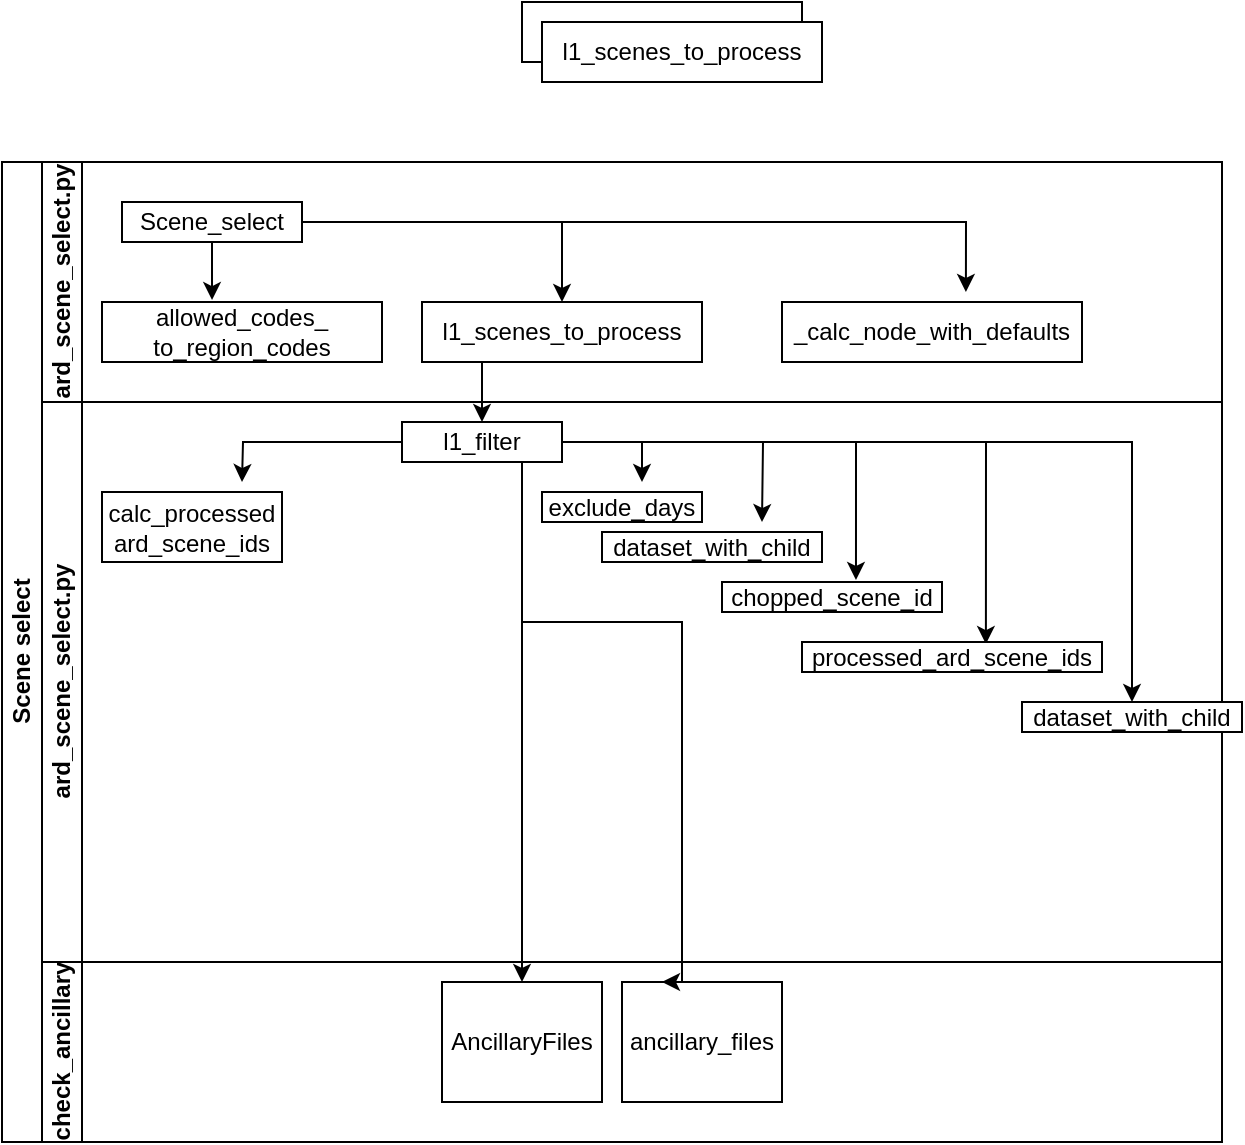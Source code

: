 <mxfile version="16.5.1" type="device"><diagram id="prtHgNgQTEPvFCAcTncT" name="Page-1"><mxGraphModel dx="1037" dy="734" grid="1" gridSize="10" guides="1" tooltips="1" connect="1" arrows="1" fold="1" page="1" pageScale="1" pageWidth="827" pageHeight="1169" math="0" shadow="0"><root><mxCell id="0"/><mxCell id="1" parent="0"/><mxCell id="dNxyNK7c78bLwvsdeMH5-19" value="Scene select" style="swimlane;html=1;childLayout=stackLayout;resizeParent=1;resizeParentMax=0;horizontal=0;startSize=20;horizontalStack=0;" parent="1" vertex="1"><mxGeometry x="120" y="120" width="610" height="490" as="geometry"/></mxCell><mxCell id="dNxyNK7c78bLwvsdeMH5-20" value="ard_scene_select.py" style="swimlane;html=1;startSize=20;horizontal=0;" parent="dNxyNK7c78bLwvsdeMH5-19" vertex="1"><mxGeometry x="20" width="590" height="120" as="geometry"/></mxCell><mxCell id="8rkVSwqQPcUdR0gKO214-9" value="" style="edgeStyle=orthogonalEdgeStyle;rounded=0;orthogonalLoop=1;jettySize=auto;html=1;" parent="dNxyNK7c78bLwvsdeMH5-20" source="dNxyNK7c78bLwvsdeMH5-24" target="dNxyNK7c78bLwvsdeMH5-30" edge="1"><mxGeometry relative="1" as="geometry"/></mxCell><mxCell id="8rkVSwqQPcUdR0gKO214-10" style="edgeStyle=orthogonalEdgeStyle;rounded=0;orthogonalLoop=1;jettySize=auto;html=1;entryX=0.613;entryY=-0.167;entryDx=0;entryDy=0;entryPerimeter=0;" parent="dNxyNK7c78bLwvsdeMH5-20" source="dNxyNK7c78bLwvsdeMH5-24" target="8rkVSwqQPcUdR0gKO214-5" edge="1"><mxGeometry relative="1" as="geometry"/></mxCell><mxCell id="8rkVSwqQPcUdR0gKO214-33" style="edgeStyle=orthogonalEdgeStyle;rounded=0;orthogonalLoop=1;jettySize=auto;html=1;entryX=0.393;entryY=-0.033;entryDx=0;entryDy=0;entryPerimeter=0;" parent="dNxyNK7c78bLwvsdeMH5-20" source="dNxyNK7c78bLwvsdeMH5-24" target="8rkVSwqQPcUdR0gKO214-32" edge="1"><mxGeometry relative="1" as="geometry"/></mxCell><mxCell id="dNxyNK7c78bLwvsdeMH5-24" value="Scene_select" style="rounded=0;whiteSpace=wrap;html=1;fontFamily=Helvetica;fontSize=12;fontColor=#000000;align=center;" parent="dNxyNK7c78bLwvsdeMH5-20" vertex="1"><mxGeometry x="40" y="20" width="90" height="20" as="geometry"/></mxCell><mxCell id="dNxyNK7c78bLwvsdeMH5-30" value="l1_scenes_to_process" style="rounded=0;whiteSpace=wrap;html=1;fontFamily=Helvetica;fontSize=12;fontColor=#000000;align=center;" parent="dNxyNK7c78bLwvsdeMH5-20" vertex="1"><mxGeometry x="190" y="70" width="140" height="30" as="geometry"/></mxCell><mxCell id="8rkVSwqQPcUdR0gKO214-5" value="_calc_node_with_defaults" style="rounded=0;whiteSpace=wrap;html=1;fontFamily=Helvetica;fontSize=12;fontColor=#000000;align=center;" parent="dNxyNK7c78bLwvsdeMH5-20" vertex="1"><mxGeometry x="370" y="70" width="150" height="30" as="geometry"/></mxCell><mxCell id="8rkVSwqQPcUdR0gKO214-32" value="allowed_codes_ to_region_codes" style="rounded=0;whiteSpace=wrap;html=1;fontFamily=Helvetica;fontSize=12;fontColor=#000000;align=center;" parent="dNxyNK7c78bLwvsdeMH5-20" vertex="1"><mxGeometry x="30" y="70" width="140" height="30" as="geometry"/></mxCell><mxCell id="dNxyNK7c78bLwvsdeMH5-21" value="ard_scene_select.py" style="swimlane;html=1;startSize=20;horizontal=0;" parent="dNxyNK7c78bLwvsdeMH5-19" vertex="1"><mxGeometry x="20" y="120" width="590" height="280" as="geometry"/></mxCell><mxCell id="8rkVSwqQPcUdR0gKO214-29" style="edgeStyle=orthogonalEdgeStyle;rounded=0;orthogonalLoop=1;jettySize=auto;html=1;entryX=0.609;entryY=-0.067;entryDx=0;entryDy=0;entryPerimeter=0;" parent="dNxyNK7c78bLwvsdeMH5-21" source="dNxyNK7c78bLwvsdeMH5-26" target="8rkVSwqQPcUdR0gKO214-22" edge="1"><mxGeometry relative="1" as="geometry"/></mxCell><mxCell id="8rkVSwqQPcUdR0gKO214-30" style="edgeStyle=orthogonalEdgeStyle;rounded=0;orthogonalLoop=1;jettySize=auto;html=1;entryX=0.613;entryY=0.067;entryDx=0;entryDy=0;entryPerimeter=0;" parent="dNxyNK7c78bLwvsdeMH5-21" source="dNxyNK7c78bLwvsdeMH5-26" target="8rkVSwqQPcUdR0gKO214-24" edge="1"><mxGeometry relative="1" as="geometry"/></mxCell><mxCell id="8rkVSwqQPcUdR0gKO214-31" style="edgeStyle=orthogonalEdgeStyle;rounded=0;orthogonalLoop=1;jettySize=auto;html=1;entryX=0.5;entryY=0;entryDx=0;entryDy=0;" parent="dNxyNK7c78bLwvsdeMH5-21" source="dNxyNK7c78bLwvsdeMH5-26" target="8rkVSwqQPcUdR0gKO214-25" edge="1"><mxGeometry relative="1" as="geometry"><Array as="points"><mxPoint x="545" y="20"/></Array></mxGeometry></mxCell><mxCell id="dNxyNK7c78bLwvsdeMH5-26" value="l1_filter" style="rounded=0;whiteSpace=wrap;html=1;fontFamily=Helvetica;fontSize=12;fontColor=#000000;align=center;" parent="dNxyNK7c78bLwvsdeMH5-21" vertex="1"><mxGeometry x="180" y="10" width="80" height="20" as="geometry"/></mxCell><mxCell id="8rkVSwqQPcUdR0gKO214-12" value="calc_processed ard_scene_ids" style="rounded=0;whiteSpace=wrap;html=1;fontFamily=Helvetica;fontSize=12;fontColor=#000000;align=center;" parent="dNxyNK7c78bLwvsdeMH5-21" vertex="1"><mxGeometry x="30" y="45" width="90" height="35" as="geometry"/></mxCell><mxCell id="8rkVSwqQPcUdR0gKO214-18" value="exclude_days" style="rounded=0;whiteSpace=wrap;html=1;fontFamily=Helvetica;fontSize=12;fontColor=#000000;align=center;" parent="dNxyNK7c78bLwvsdeMH5-21" vertex="1"><mxGeometry x="250" y="45" width="80" height="15" as="geometry"/></mxCell><mxCell id="8rkVSwqQPcUdR0gKO214-20" value="dataset_with_child" style="rounded=0;whiteSpace=wrap;html=1;fontFamily=Helvetica;fontSize=12;fontColor=#000000;align=center;" parent="dNxyNK7c78bLwvsdeMH5-21" vertex="1"><mxGeometry x="280" y="65" width="110" height="15" as="geometry"/></mxCell><mxCell id="8rkVSwqQPcUdR0gKO214-22" value="chopped_scene_id" style="rounded=0;whiteSpace=wrap;html=1;fontFamily=Helvetica;fontSize=12;fontColor=#000000;align=center;" parent="dNxyNK7c78bLwvsdeMH5-21" vertex="1"><mxGeometry x="340" y="90" width="110" height="15" as="geometry"/></mxCell><mxCell id="8rkVSwqQPcUdR0gKO214-24" value="processed_ard_scene_ids" style="rounded=0;whiteSpace=wrap;html=1;fontFamily=Helvetica;fontSize=12;fontColor=#000000;align=center;" parent="dNxyNK7c78bLwvsdeMH5-21" vertex="1"><mxGeometry x="380" y="120" width="150" height="15" as="geometry"/></mxCell><mxCell id="8rkVSwqQPcUdR0gKO214-25" value="dataset_with_child" style="rounded=0;whiteSpace=wrap;html=1;fontFamily=Helvetica;fontSize=12;fontColor=#000000;align=center;" parent="dNxyNK7c78bLwvsdeMH5-21" vertex="1"><mxGeometry x="490" y="150" width="110" height="15" as="geometry"/></mxCell><mxCell id="dNxyNK7c78bLwvsdeMH5-22" value="check_ancillary" style="swimlane;html=1;startSize=20;horizontal=0;" parent="dNxyNK7c78bLwvsdeMH5-19" vertex="1"><mxGeometry x="20" y="400" width="590" height="90" as="geometry"/></mxCell><mxCell id="dNxyNK7c78bLwvsdeMH5-34" value="AncillaryFiles" style="rounded=0;whiteSpace=wrap;html=1;fontFamily=Helvetica;fontSize=12;fontColor=#000000;align=center;" parent="dNxyNK7c78bLwvsdeMH5-22" vertex="1"><mxGeometry x="200" y="10" width="80" height="60" as="geometry"/></mxCell><mxCell id="8rkVSwqQPcUdR0gKO214-16" value="ancillary_files" style="rounded=0;whiteSpace=wrap;html=1;fontFamily=Helvetica;fontSize=12;fontColor=#000000;align=center;" parent="dNxyNK7c78bLwvsdeMH5-22" vertex="1"><mxGeometry x="290" y="10" width="80" height="60" as="geometry"/></mxCell><mxCell id="8rkVSwqQPcUdR0gKO214-8" style="edgeStyle=orthogonalEdgeStyle;rounded=0;orthogonalLoop=1;jettySize=auto;html=1;entryX=0.5;entryY=0;entryDx=0;entryDy=0;exitX=0.25;exitY=1;exitDx=0;exitDy=0;" parent="dNxyNK7c78bLwvsdeMH5-19" source="dNxyNK7c78bLwvsdeMH5-30" target="dNxyNK7c78bLwvsdeMH5-26" edge="1"><mxGeometry relative="1" as="geometry"/></mxCell><mxCell id="8rkVSwqQPcUdR0gKO214-14" style="edgeStyle=orthogonalEdgeStyle;rounded=0;orthogonalLoop=1;jettySize=auto;html=1;exitX=0.75;exitY=1;exitDx=0;exitDy=0;entryX=0.5;entryY=0;entryDx=0;entryDy=0;" parent="dNxyNK7c78bLwvsdeMH5-19" source="dNxyNK7c78bLwvsdeMH5-26" target="dNxyNK7c78bLwvsdeMH5-34" edge="1"><mxGeometry relative="1" as="geometry"/></mxCell><mxCell id="8rkVSwqQPcUdR0gKO214-19" style="edgeStyle=orthogonalEdgeStyle;rounded=0;orthogonalLoop=1;jettySize=auto;html=1;exitX=0.75;exitY=1;exitDx=0;exitDy=0;entryX=0.25;entryY=0;entryDx=0;entryDy=0;" parent="dNxyNK7c78bLwvsdeMH5-19" source="dNxyNK7c78bLwvsdeMH5-26" target="8rkVSwqQPcUdR0gKO214-16" edge="1"><mxGeometry relative="1" as="geometry"><Array as="points"><mxPoint x="260" y="230"/><mxPoint x="340" y="230"/></Array></mxGeometry></mxCell><mxCell id="8rkVSwqQPcUdR0gKO214-6" value="l1_scenes_to_process" style="rounded=0;whiteSpace=wrap;html=1;fontFamily=Helvetica;fontSize=12;fontColor=#000000;align=center;" parent="1" vertex="1"><mxGeometry x="380" y="40" width="140" height="30" as="geometry"/></mxCell><mxCell id="8rkVSwqQPcUdR0gKO214-13" style="edgeStyle=orthogonalEdgeStyle;rounded=0;orthogonalLoop=1;jettySize=auto;html=1;" parent="1" source="dNxyNK7c78bLwvsdeMH5-26" edge="1"><mxGeometry relative="1" as="geometry"><mxPoint x="240" y="280" as="targetPoint"/></mxGeometry></mxCell><mxCell id="8rkVSwqQPcUdR0gKO214-15" value="l1_scenes_to_process" style="rounded=0;whiteSpace=wrap;html=1;fontFamily=Helvetica;fontSize=12;fontColor=#000000;align=center;" parent="1" vertex="1"><mxGeometry x="390" y="50" width="140" height="30" as="geometry"/></mxCell><mxCell id="8rkVSwqQPcUdR0gKO214-27" style="edgeStyle=orthogonalEdgeStyle;rounded=0;orthogonalLoop=1;jettySize=auto;html=1;exitX=1;exitY=0.25;exitDx=0;exitDy=0;" parent="1" source="dNxyNK7c78bLwvsdeMH5-26" edge="1"><mxGeometry relative="1" as="geometry"><mxPoint x="440" y="280" as="targetPoint"/><Array as="points"><mxPoint x="400" y="260"/><mxPoint x="440" y="260"/></Array></mxGeometry></mxCell><mxCell id="8rkVSwqQPcUdR0gKO214-28" style="edgeStyle=orthogonalEdgeStyle;rounded=0;orthogonalLoop=1;jettySize=auto;html=1;" parent="1" source="dNxyNK7c78bLwvsdeMH5-26" edge="1"><mxGeometry relative="1" as="geometry"><mxPoint x="500" y="300" as="targetPoint"/></mxGeometry></mxCell></root></mxGraphModel></diagram></mxfile>